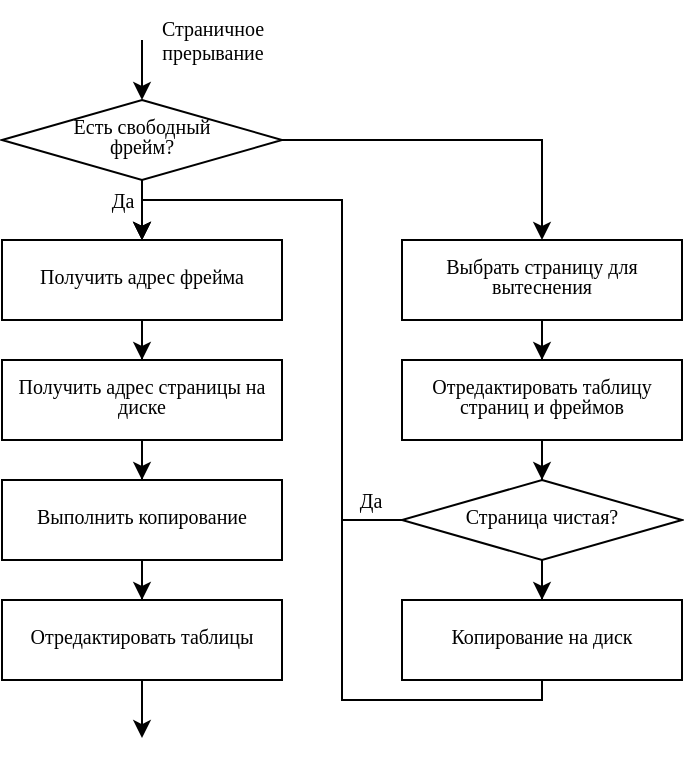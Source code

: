 <mxfile version="20.8.1" type="device"><diagram id="jymdy1QEejBbVSpw7kQN" name="Страница 1"><mxGraphModel dx="1195" dy="589" grid="1" gridSize="10" guides="1" tooltips="1" connect="1" arrows="1" fold="1" page="1" pageScale="1" pageWidth="827" pageHeight="1169" math="0" shadow="0"><root><mxCell id="0"/><mxCell id="1" parent="0"/><mxCell id="WC4i6gHEnlLEyynBGjZJ-13" style="edgeStyle=orthogonalEdgeStyle;rounded=0;orthogonalLoop=1;jettySize=auto;html=1;entryX=0.5;entryY=0;entryDx=0;entryDy=0;fontFamily=Times New Roman;fontSize=10;" parent="1" source="WC4i6gHEnlLEyynBGjZJ-1" target="WC4i6gHEnlLEyynBGjZJ-4" edge="1"><mxGeometry relative="1" as="geometry"/></mxCell><mxCell id="WC4i6gHEnlLEyynBGjZJ-17" style="edgeStyle=orthogonalEdgeStyle;rounded=0;orthogonalLoop=1;jettySize=auto;html=1;entryX=0.5;entryY=0;entryDx=0;entryDy=0;fontFamily=Times New Roman;fontSize=10;" parent="1" source="WC4i6gHEnlLEyynBGjZJ-1" target="WC4i6gHEnlLEyynBGjZJ-9" edge="1"><mxGeometry relative="1" as="geometry"/></mxCell><mxCell id="WC4i6gHEnlLEyynBGjZJ-1" value="&lt;p style=&quot;line-height: 1; font-size: 10px;&quot;&gt;Есть свободный фрейм?&lt;/p&gt;" style="shape=stencil(tZTdboQgEIWfhtsGYZu9bmz7HixOK1kEA3S3ffsdAdu1/rQxakx0zuA3B0YgvPS1aIEwakQDhD8TxiqQyitr8BX1OokHmsJrCos+Fr4FGZJ4EU6Jk4aU8cHZM1xVFTJCmRqcCl2WvxD6hGO6m5fSGoMQLOkHmbs8woQy+C39TLBc/msQtchvIIDLJpNK2Ov/sQ+P+4CLnfwOsb37zf1uBx46LvZq3GbgYj2Wl6jM/dy8PAl5fnf2w1STZt6U1tJq6zBMz1iLME7ztTyZVnQbb5To0429wM8sj5P7aRrdE7Qyd4TvEyEj1jB+uTisQKwxIbX1sLCSqI8WM6ozHcTeWQd/tDYdjwtVZwfE0qMKUU2HeRRu);whiteSpace=wrap;html=1;aspect=fixed;fontFamily=Times New Roman;fontSize=10;spacingBottom=4;rounded=0;shadow=0;sketch=0;spacingLeft=20;spacingRight=20;" parent="1" vertex="1"><mxGeometry x="250" y="80" width="140" height="40" as="geometry"/></mxCell><mxCell id="WC4i6gHEnlLEyynBGjZJ-2" value="" style="endArrow=classic;html=1;rounded=0;entryX=0.5;entryY=0;entryDx=0;entryDy=0;fontFamily=Times New Roman;fontSize=10;" parent="1" target="WC4i6gHEnlLEyynBGjZJ-1" edge="1"><mxGeometry width="50" height="50" relative="1" as="geometry"><mxPoint x="320" y="50" as="sourcePoint"/><mxPoint x="400" y="120" as="targetPoint"/><Array as="points"/></mxGeometry></mxCell><mxCell id="WC4i6gHEnlLEyynBGjZJ-3" value="Страничное&lt;br style=&quot;font-size: 10px;&quot;&gt;прерывание" style="text;html=1;align=center;verticalAlign=middle;resizable=0;points=[];autosize=1;strokeColor=none;fillColor=none;fontFamily=Times New Roman;fontSize=10;" parent="1" vertex="1"><mxGeometry x="320" y="30" width="70" height="40" as="geometry"/></mxCell><mxCell id="WC4i6gHEnlLEyynBGjZJ-14" style="edgeStyle=orthogonalEdgeStyle;rounded=0;orthogonalLoop=1;jettySize=auto;html=1;entryX=0.5;entryY=0;entryDx=0;entryDy=0;fontFamily=Times New Roman;fontSize=10;" parent="1" source="WC4i6gHEnlLEyynBGjZJ-4" target="WC4i6gHEnlLEyynBGjZJ-5" edge="1"><mxGeometry relative="1" as="geometry"/></mxCell><mxCell id="WC4i6gHEnlLEyynBGjZJ-4" value="&lt;p style=&quot;line-height: 1; font-size: 10px;&quot;&gt;Получить адрес фрейма&lt;/p&gt;" style="shape=stencil(tVTRboMwDPyavFYh2T5gYtt/pKlXotIkcrJ1/fuaGKQiBq0mQEjgu3B3Bhyh69SYCEJJb84g9LtQKmKwkBLdEdww9iK5vHBZDbVJEWxm8MegM/sWmEkZwwku7pB7CecbQJc7Vn8I+UZrulPXNnhPIi74NGLueBIzztOz8pfFevvrqIqkf4YM2IdkVKjP52V3r9sIVxvlHcsO6VfPu57wOHG11YdbTbj6v6yuCZn7uXW9N/Z0xPDtD3+G+XJta0MbkEq+Fi+htOyP5Wai6QZvQgw0dmO7PE4PRn/OmPCJd0FnGqZWA8KDN8G7yYLr7IJiPXEoKG99BbgB);whiteSpace=wrap;html=1;aspect=fixed;fontFamily=Times New Roman;fontSize=10;spacingBottom=4;" parent="1" vertex="1"><mxGeometry x="250" y="150" width="140" height="40" as="geometry"/></mxCell><mxCell id="WC4i6gHEnlLEyynBGjZJ-15" style="edgeStyle=orthogonalEdgeStyle;rounded=0;orthogonalLoop=1;jettySize=auto;html=1;entryX=0.5;entryY=0;entryDx=0;entryDy=0;fontFamily=Times New Roman;fontSize=10;" parent="1" source="WC4i6gHEnlLEyynBGjZJ-5" target="WC4i6gHEnlLEyynBGjZJ-6" edge="1"><mxGeometry relative="1" as="geometry"/></mxCell><mxCell id="WC4i6gHEnlLEyynBGjZJ-5" value="&lt;p style=&quot;line-height: 1; font-size: 10px;&quot;&gt;Получить адрес страницы на диске&lt;/p&gt;" style="shape=stencil(tVTRboMwDPyavFYh2T5gYtt/pKlXotIkcrJ1/fuaGKQiBq0mQEjgu3B3Bhyh69SYCEJJb84g9LtQKmKwkBLdEdww9iK5vHBZDbVJEWxm8MegM/sWmEkZwwku7pB7CecbQJc7Vn8I+UZrulPXNnhPIi74NGLueBIzztOz8pfFevvrqIqkf4YM2IdkVKjP52V3r9sIVxvlHcsO6VfPu57wOHG11YdbTbj6v6yuCZn7uXW9N/Z0xPDtD3+G+XJta0MbkEq+Fi+htOyP5Wai6QZvQgw0dmO7PE4PRn/OmPCJd0FnGqZWA8KDN8G7yYLr7IJiPXEoKG99BbgB);whiteSpace=wrap;html=1;aspect=fixed;fontFamily=Times New Roman;fontSize=10;spacingBottom=4;" parent="1" vertex="1"><mxGeometry x="250" y="210" width="140" height="40" as="geometry"/></mxCell><mxCell id="WC4i6gHEnlLEyynBGjZJ-16" value="" style="edgeStyle=orthogonalEdgeStyle;rounded=0;orthogonalLoop=1;jettySize=auto;html=1;fontFamily=Times New Roman;fontSize=10;" parent="1" source="WC4i6gHEnlLEyynBGjZJ-6" target="WC4i6gHEnlLEyynBGjZJ-8" edge="1"><mxGeometry relative="1" as="geometry"/></mxCell><mxCell id="WC4i6gHEnlLEyynBGjZJ-6" value="&lt;p style=&quot;line-height: 1; font-size: 10px;&quot;&gt;Выполнить копирование&lt;/p&gt;" style="shape=stencil(tVTRboMwDPyavFYh2T5gYtt/pKlXotIkcrJ1/fuaGKQiBq0mQEjgu3B3Bhyh69SYCEJJb84g9LtQKmKwkBLdEdww9iK5vHBZDbVJEWxm8MegM/sWmEkZwwku7pB7CecbQJc7Vn8I+UZrulPXNnhPIi74NGLueBIzztOz8pfFevvrqIqkf4YM2IdkVKjP52V3r9sIVxvlHcsO6VfPu57wOHG11YdbTbj6v6yuCZn7uXW9N/Z0xPDtD3+G+XJta0MbkEq+Fi+htOyP5Wai6QZvQgw0dmO7PE4PRn/OmPCJd0FnGqZWA8KDN8G7yYLr7IJiPXEoKG99BbgB);whiteSpace=wrap;html=1;aspect=fixed;fontFamily=Times New Roman;fontSize=10;spacingBottom=4;" parent="1" vertex="1"><mxGeometry x="250" y="270" width="140" height="40" as="geometry"/></mxCell><mxCell id="jR3qKxbEwnSf7_mHcX5p-2" style="edgeStyle=orthogonalEdgeStyle;rounded=0;orthogonalLoop=1;jettySize=auto;html=1;" edge="1" parent="1" source="WC4i6gHEnlLEyynBGjZJ-8"><mxGeometry relative="1" as="geometry"><mxPoint x="320" y="399.048" as="targetPoint"/></mxGeometry></mxCell><mxCell id="WC4i6gHEnlLEyynBGjZJ-8" value="&lt;p style=&quot;line-height: 1; font-size: 10px;&quot;&gt;Отредактировать таблицы&lt;/p&gt;" style="shape=stencil(tVTRboMwDPyavFYh2T5gYtt/pKlXotIkcrJ1/fuaGKQiBq0mQEjgu3B3Bhyh69SYCEJJb84g9LtQKmKwkBLdEdww9iK5vHBZDbVJEWxm8MegM/sWmEkZwwku7pB7CecbQJc7Vn8I+UZrulPXNnhPIi74NGLueBIzztOz8pfFevvrqIqkf4YM2IdkVKjP52V3r9sIVxvlHcsO6VfPu57wOHG11YdbTbj6v6yuCZn7uXW9N/Z0xPDtD3+G+XJta0MbkEq+Fi+htOyP5Wai6QZvQgw0dmO7PE4PRn/OmPCJd0FnGqZWA8KDN8G7yYLr7IJiPXEoKG99BbgB);whiteSpace=wrap;html=1;aspect=fixed;fontFamily=Times New Roman;fontSize=10;spacingBottom=4;" parent="1" vertex="1"><mxGeometry x="250" y="330" width="140" height="40" as="geometry"/></mxCell><mxCell id="WC4i6gHEnlLEyynBGjZJ-20" style="edgeStyle=orthogonalEdgeStyle;rounded=0;orthogonalLoop=1;jettySize=auto;html=1;entryX=0.5;entryY=0;entryDx=0;entryDy=0;fontFamily=Times New Roman;fontSize=10;" parent="1" source="WC4i6gHEnlLEyynBGjZJ-9" target="WC4i6gHEnlLEyynBGjZJ-10" edge="1"><mxGeometry relative="1" as="geometry"/></mxCell><mxCell id="WC4i6gHEnlLEyynBGjZJ-9" value="&lt;p style=&quot;line-height: 1; font-size: 10px;&quot;&gt;Выбрать страницу для вытеснения&lt;/p&gt;" style="shape=stencil(tVTRboMwDPyavFYh2T5gYtt/pKlXotIkcrJ1/fuaGKQiBq0mQEjgu3B3Bhyh69SYCEJJb84g9LtQKmKwkBLdEdww9iK5vHBZDbVJEWxm8MegM/sWmEkZwwku7pB7CecbQJc7Vn8I+UZrulPXNnhPIi74NGLueBIzztOz8pfFevvrqIqkf4YM2IdkVKjP52V3r9sIVxvlHcsO6VfPu57wOHG11YdbTbj6v6yuCZn7uXW9N/Z0xPDtD3+G+XJta0MbkEq+Fi+htOyP5Wai6QZvQgw0dmO7PE4PRn/OmPCJd0FnGqZWA8KDN8G7yYLr7IJiPXEoKG99BbgB);whiteSpace=wrap;html=1;aspect=fixed;fontFamily=Times New Roman;fontSize=10;spacingBottom=4;" parent="1" vertex="1"><mxGeometry x="450" y="150" width="140" height="40" as="geometry"/></mxCell><mxCell id="WC4i6gHEnlLEyynBGjZJ-21" style="edgeStyle=orthogonalEdgeStyle;rounded=0;orthogonalLoop=1;jettySize=auto;html=1;entryX=0.5;entryY=0;entryDx=0;entryDy=0;fontFamily=Times New Roman;fontSize=10;" parent="1" source="WC4i6gHEnlLEyynBGjZJ-10" target="WC4i6gHEnlLEyynBGjZJ-11" edge="1"><mxGeometry relative="1" as="geometry"/></mxCell><mxCell id="WC4i6gHEnlLEyynBGjZJ-10" value="&lt;p style=&quot;line-height: 1; font-size: 10px;&quot;&gt;Отредактировать таблицу страниц и фреймов&lt;/p&gt;" style="shape=stencil(tVTRboMwDPyavFYh2T5gYtt/pKlXotIkcrJ1/fuaGKQiBq0mQEjgu3B3Bhyh69SYCEJJb84g9LtQKmKwkBLdEdww9iK5vHBZDbVJEWxm8MegM/sWmEkZwwku7pB7CecbQJc7Vn8I+UZrulPXNnhPIi74NGLueBIzztOz8pfFevvrqIqkf4YM2IdkVKjP52V3r9sIVxvlHcsO6VfPu57wOHG11YdbTbj6v6yuCZn7uXW9N/Z0xPDtD3+G+XJta0MbkEq+Fi+htOyP5Wai6QZvQgw0dmO7PE4PRn/OmPCJd0FnGqZWA8KDN8G7yYLr7IJiPXEoKG99BbgB);whiteSpace=wrap;html=1;aspect=fixed;fontFamily=Times New Roman;fontSize=10;spacingBottom=4;" parent="1" vertex="1"><mxGeometry x="450" y="210" width="140" height="40" as="geometry"/></mxCell><mxCell id="WC4i6gHEnlLEyynBGjZJ-22" style="edgeStyle=orthogonalEdgeStyle;rounded=0;orthogonalLoop=1;jettySize=auto;html=1;entryX=0.5;entryY=0;entryDx=0;entryDy=0;fontFamily=Times New Roman;fontSize=10;" parent="1" source="WC4i6gHEnlLEyynBGjZJ-11" target="WC4i6gHEnlLEyynBGjZJ-12" edge="1"><mxGeometry relative="1" as="geometry"/></mxCell><mxCell id="WC4i6gHEnlLEyynBGjZJ-24" style="edgeStyle=orthogonalEdgeStyle;rounded=0;orthogonalLoop=1;jettySize=auto;html=1;entryX=0.5;entryY=0;entryDx=0;entryDy=0;exitX=0;exitY=0.5;exitDx=0;exitDy=0;fontFamily=Times New Roman;fontSize=10;" parent="1" source="WC4i6gHEnlLEyynBGjZJ-11" target="WC4i6gHEnlLEyynBGjZJ-4" edge="1"><mxGeometry relative="1" as="geometry"><mxPoint x="320" y="130.0" as="targetPoint"/><Array as="points"><mxPoint x="420" y="290"/><mxPoint x="420" y="130"/><mxPoint x="320" y="130"/></Array></mxGeometry></mxCell><mxCell id="WC4i6gHEnlLEyynBGjZJ-11" value="&lt;p style=&quot;line-height: 1; font-size: 10px;&quot;&gt;Страница чистая?&lt;/p&gt;" style="shape=stencil(tZTdboQgEIWfhtsGYZu9bmz7HixOK1kEA3S3ffsdAdu1/rQxakx0zuA3B0YgvPS1aIEwakQDhD8TxiqQyitr8BX1OokHmsJrCos+Fr4FGZJ4EU6Jk4aU8cHZM1xVFTJCmRqcCl2WvxD6hGO6m5fSGoMQLOkHmbs8woQy+C39TLBc/msQtchvIIDLJpNK2Ov/sQ+P+4CLnfwOsb37zf1uBx46LvZq3GbgYj2Wl6jM/dy8PAl5fnf2w1STZt6U1tJq6zBMz1iLME7ztTyZVnQbb5To0429wM8sj5P7aRrdE7Qyd4TvEyEj1jB+uTisQKwxIbX1sLCSqI8WM6ozHcTeWQd/tDYdjwtVZwfE0qMKUU2HeRRu);whiteSpace=wrap;html=1;aspect=fixed;fontFamily=Times New Roman;fontSize=10;spacingBottom=4;rounded=0;shadow=0;sketch=0;spacingLeft=20;spacingRight=20;" parent="1" vertex="1"><mxGeometry x="450" y="270" width="140" height="40" as="geometry"/></mxCell><mxCell id="WC4i6gHEnlLEyynBGjZJ-23" style="edgeStyle=orthogonalEdgeStyle;rounded=0;orthogonalLoop=1;jettySize=auto;html=1;entryX=0.5;entryY=0;entryDx=0;entryDy=0;fontFamily=Times New Roman;fontSize=10;" parent="1" source="WC4i6gHEnlLEyynBGjZJ-12" target="WC4i6gHEnlLEyynBGjZJ-4" edge="1"><mxGeometry relative="1" as="geometry"><mxPoint x="320" y="130.0" as="targetPoint"/><Array as="points"><mxPoint x="520" y="380"/><mxPoint x="420" y="380"/><mxPoint x="420" y="130"/><mxPoint x="320" y="130"/></Array></mxGeometry></mxCell><mxCell id="WC4i6gHEnlLEyynBGjZJ-12" value="&lt;p style=&quot;line-height: 1; font-size: 10px;&quot;&gt;Копирование на диск&lt;/p&gt;" style="shape=stencil(tVTRboMwDPyavFYh2T5gYtt/pKlXotIkcrJ1/fuaGKQiBq0mQEjgu3B3Bhyh69SYCEJJb84g9LtQKmKwkBLdEdww9iK5vHBZDbVJEWxm8MegM/sWmEkZwwku7pB7CecbQJc7Vn8I+UZrulPXNnhPIi74NGLueBIzztOz8pfFevvrqIqkf4YM2IdkVKjP52V3r9sIVxvlHcsO6VfPu57wOHG11YdbTbj6v6yuCZn7uXW9N/Z0xPDtD3+G+XJta0MbkEq+Fi+htOyP5Wai6QZvQgw0dmO7PE4PRn/OmPCJd0FnGqZWA8KDN8G7yYLr7IJiPXEoKG99BbgB);whiteSpace=wrap;html=1;aspect=fixed;fontFamily=Times New Roman;fontSize=10;spacingBottom=4;" parent="1" vertex="1"><mxGeometry x="450" y="330" width="140" height="40" as="geometry"/></mxCell><mxCell id="WC4i6gHEnlLEyynBGjZJ-26" value="Да" style="text;html=1;align=center;verticalAlign=middle;resizable=0;points=[];autosize=1;strokeColor=none;fillColor=none;fontFamily=Times New Roman;fontSize=10;" parent="1" vertex="1"><mxGeometry x="295" y="115" width="30" height="30" as="geometry"/></mxCell><mxCell id="WC4i6gHEnlLEyynBGjZJ-27" value="Да" style="text;html=1;align=center;verticalAlign=middle;resizable=0;points=[];autosize=1;strokeColor=none;fillColor=none;fontFamily=Times New Roman;fontSize=10;" parent="1" vertex="1"><mxGeometry x="419" y="265" width="30" height="30" as="geometry"/></mxCell></root></mxGraphModel></diagram></mxfile>